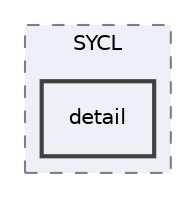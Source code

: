 digraph "include/plssvm/backends/SYCL/detail"
{
 // LATEX_PDF_SIZE
  edge [fontname="Helvetica",fontsize="10",labelfontname="Helvetica",labelfontsize="10"];
  node [fontname="Helvetica",fontsize="10",shape=record];
  compound=true
  subgraph clusterdir_aeeba53c5fb17833c0f52606d68a5aa8 {
    graph [ bgcolor="#edf0f7", pencolor="grey50", style="filled,dashed,", label="SYCL", fontname="Helvetica", fontsize="10", URL="dir_aeeba53c5fb17833c0f52606d68a5aa8.html"]
  dir_a961c9b5cb5cee6ff9544a511347539d [shape=box, label="detail", style="filled,bold,", fillcolor="#edf0f7", color="grey25", URL="dir_a961c9b5cb5cee6ff9544a511347539d.html"];
  }
}
